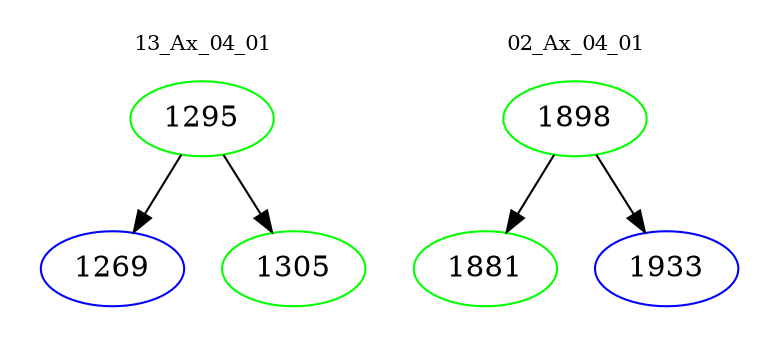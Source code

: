 digraph{
subgraph cluster_0 {
color = white
label = "13_Ax_04_01";
fontsize=10;
T0_1295 [label="1295", color="green"]
T0_1295 -> T0_1269 [color="black"]
T0_1269 [label="1269", color="blue"]
T0_1295 -> T0_1305 [color="black"]
T0_1305 [label="1305", color="green"]
}
subgraph cluster_1 {
color = white
label = "02_Ax_04_01";
fontsize=10;
T1_1898 [label="1898", color="green"]
T1_1898 -> T1_1881 [color="black"]
T1_1881 [label="1881", color="green"]
T1_1898 -> T1_1933 [color="black"]
T1_1933 [label="1933", color="blue"]
}
}
